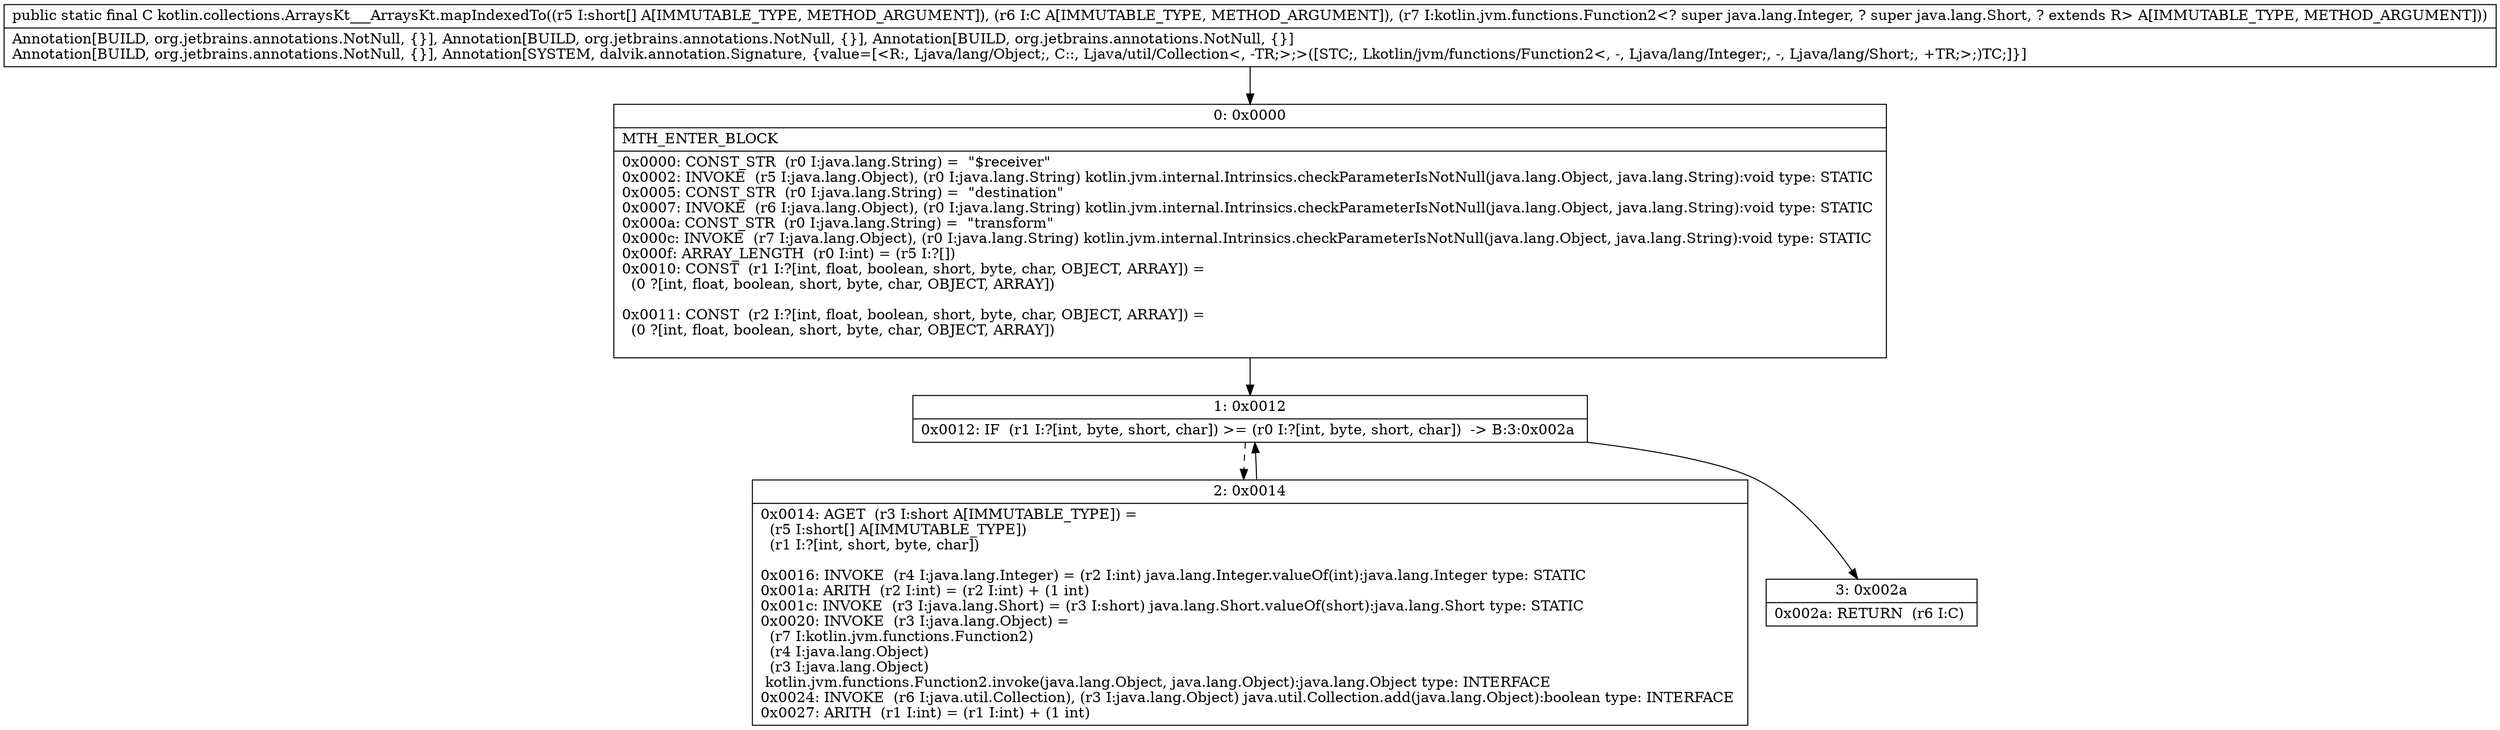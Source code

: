 digraph "CFG forkotlin.collections.ArraysKt___ArraysKt.mapIndexedTo([SLjava\/util\/Collection;Lkotlin\/jvm\/functions\/Function2;)Ljava\/util\/Collection;" {
Node_0 [shape=record,label="{0\:\ 0x0000|MTH_ENTER_BLOCK\l|0x0000: CONST_STR  (r0 I:java.lang.String) =  \"$receiver\" \l0x0002: INVOKE  (r5 I:java.lang.Object), (r0 I:java.lang.String) kotlin.jvm.internal.Intrinsics.checkParameterIsNotNull(java.lang.Object, java.lang.String):void type: STATIC \l0x0005: CONST_STR  (r0 I:java.lang.String) =  \"destination\" \l0x0007: INVOKE  (r6 I:java.lang.Object), (r0 I:java.lang.String) kotlin.jvm.internal.Intrinsics.checkParameterIsNotNull(java.lang.Object, java.lang.String):void type: STATIC \l0x000a: CONST_STR  (r0 I:java.lang.String) =  \"transform\" \l0x000c: INVOKE  (r7 I:java.lang.Object), (r0 I:java.lang.String) kotlin.jvm.internal.Intrinsics.checkParameterIsNotNull(java.lang.Object, java.lang.String):void type: STATIC \l0x000f: ARRAY_LENGTH  (r0 I:int) = (r5 I:?[]) \l0x0010: CONST  (r1 I:?[int, float, boolean, short, byte, char, OBJECT, ARRAY]) = \l  (0 ?[int, float, boolean, short, byte, char, OBJECT, ARRAY])\l \l0x0011: CONST  (r2 I:?[int, float, boolean, short, byte, char, OBJECT, ARRAY]) = \l  (0 ?[int, float, boolean, short, byte, char, OBJECT, ARRAY])\l \l}"];
Node_1 [shape=record,label="{1\:\ 0x0012|0x0012: IF  (r1 I:?[int, byte, short, char]) \>= (r0 I:?[int, byte, short, char])  \-\> B:3:0x002a \l}"];
Node_2 [shape=record,label="{2\:\ 0x0014|0x0014: AGET  (r3 I:short A[IMMUTABLE_TYPE]) = \l  (r5 I:short[] A[IMMUTABLE_TYPE])\l  (r1 I:?[int, short, byte, char])\l \l0x0016: INVOKE  (r4 I:java.lang.Integer) = (r2 I:int) java.lang.Integer.valueOf(int):java.lang.Integer type: STATIC \l0x001a: ARITH  (r2 I:int) = (r2 I:int) + (1 int) \l0x001c: INVOKE  (r3 I:java.lang.Short) = (r3 I:short) java.lang.Short.valueOf(short):java.lang.Short type: STATIC \l0x0020: INVOKE  (r3 I:java.lang.Object) = \l  (r7 I:kotlin.jvm.functions.Function2)\l  (r4 I:java.lang.Object)\l  (r3 I:java.lang.Object)\l kotlin.jvm.functions.Function2.invoke(java.lang.Object, java.lang.Object):java.lang.Object type: INTERFACE \l0x0024: INVOKE  (r6 I:java.util.Collection), (r3 I:java.lang.Object) java.util.Collection.add(java.lang.Object):boolean type: INTERFACE \l0x0027: ARITH  (r1 I:int) = (r1 I:int) + (1 int) \l}"];
Node_3 [shape=record,label="{3\:\ 0x002a|0x002a: RETURN  (r6 I:C) \l}"];
MethodNode[shape=record,label="{public static final C kotlin.collections.ArraysKt___ArraysKt.mapIndexedTo((r5 I:short[] A[IMMUTABLE_TYPE, METHOD_ARGUMENT]), (r6 I:C A[IMMUTABLE_TYPE, METHOD_ARGUMENT]), (r7 I:kotlin.jvm.functions.Function2\<? super java.lang.Integer, ? super java.lang.Short, ? extends R\> A[IMMUTABLE_TYPE, METHOD_ARGUMENT]))  | Annotation[BUILD, org.jetbrains.annotations.NotNull, \{\}], Annotation[BUILD, org.jetbrains.annotations.NotNull, \{\}], Annotation[BUILD, org.jetbrains.annotations.NotNull, \{\}]\lAnnotation[BUILD, org.jetbrains.annotations.NotNull, \{\}], Annotation[SYSTEM, dalvik.annotation.Signature, \{value=[\<R:, Ljava\/lang\/Object;, C::, Ljava\/util\/Collection\<, \-TR;\>;\>([STC;, Lkotlin\/jvm\/functions\/Function2\<, \-, Ljava\/lang\/Integer;, \-, Ljava\/lang\/Short;, +TR;\>;)TC;]\}]\l}"];
MethodNode -> Node_0;
Node_0 -> Node_1;
Node_1 -> Node_2[style=dashed];
Node_1 -> Node_3;
Node_2 -> Node_1;
}

